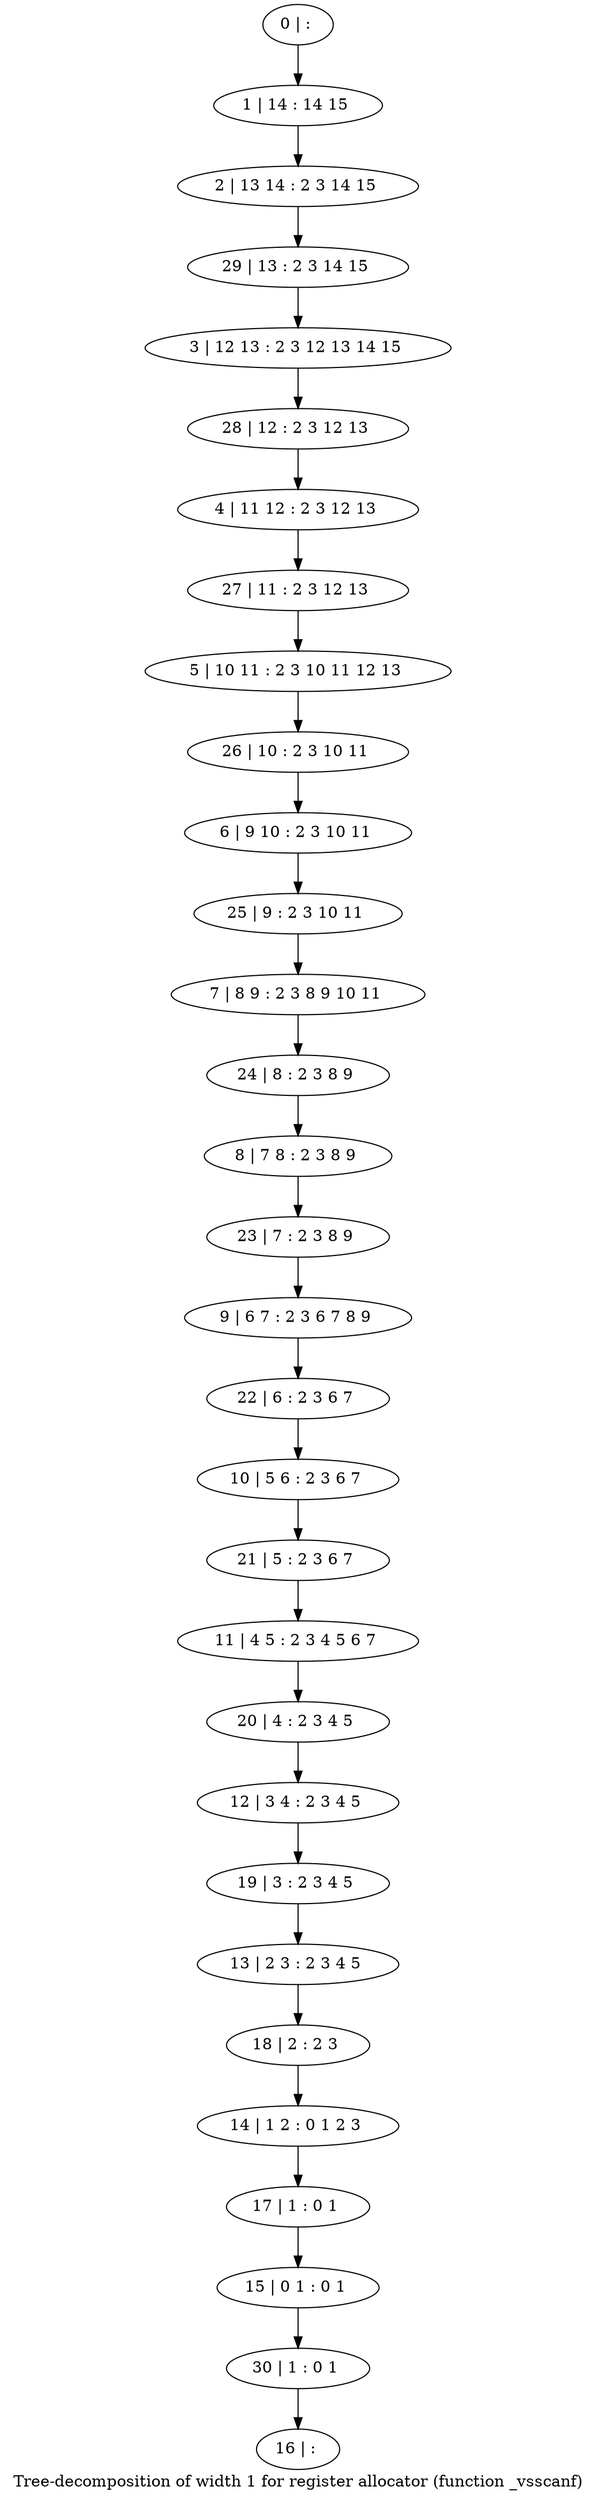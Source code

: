 digraph G {
graph [label="Tree-decomposition of width 1 for register allocator (function _vsscanf)"]
0[label="0 | : "];
1[label="1 | 14 : 14 15 "];
2[label="2 | 13 14 : 2 3 14 15 "];
3[label="3 | 12 13 : 2 3 12 13 14 15 "];
4[label="4 | 11 12 : 2 3 12 13 "];
5[label="5 | 10 11 : 2 3 10 11 12 13 "];
6[label="6 | 9 10 : 2 3 10 11 "];
7[label="7 | 8 9 : 2 3 8 9 10 11 "];
8[label="8 | 7 8 : 2 3 8 9 "];
9[label="9 | 6 7 : 2 3 6 7 8 9 "];
10[label="10 | 5 6 : 2 3 6 7 "];
11[label="11 | 4 5 : 2 3 4 5 6 7 "];
12[label="12 | 3 4 : 2 3 4 5 "];
13[label="13 | 2 3 : 2 3 4 5 "];
14[label="14 | 1 2 : 0 1 2 3 "];
15[label="15 | 0 1 : 0 1 "];
16[label="16 | : "];
17[label="17 | 1 : 0 1 "];
18[label="18 | 2 : 2 3 "];
19[label="19 | 3 : 2 3 4 5 "];
20[label="20 | 4 : 2 3 4 5 "];
21[label="21 | 5 : 2 3 6 7 "];
22[label="22 | 6 : 2 3 6 7 "];
23[label="23 | 7 : 2 3 8 9 "];
24[label="24 | 8 : 2 3 8 9 "];
25[label="25 | 9 : 2 3 10 11 "];
26[label="26 | 10 : 2 3 10 11 "];
27[label="27 | 11 : 2 3 12 13 "];
28[label="28 | 12 : 2 3 12 13 "];
29[label="29 | 13 : 2 3 14 15 "];
30[label="30 | 1 : 0 1 "];
0->1 ;
1->2 ;
17->15 ;
14->17 ;
18->14 ;
13->18 ;
19->13 ;
12->19 ;
20->12 ;
11->20 ;
21->11 ;
10->21 ;
22->10 ;
9->22 ;
23->9 ;
8->23 ;
24->8 ;
7->24 ;
25->7 ;
6->25 ;
26->6 ;
5->26 ;
27->5 ;
4->27 ;
28->4 ;
3->28 ;
29->3 ;
2->29 ;
30->16 ;
15->30 ;
}

